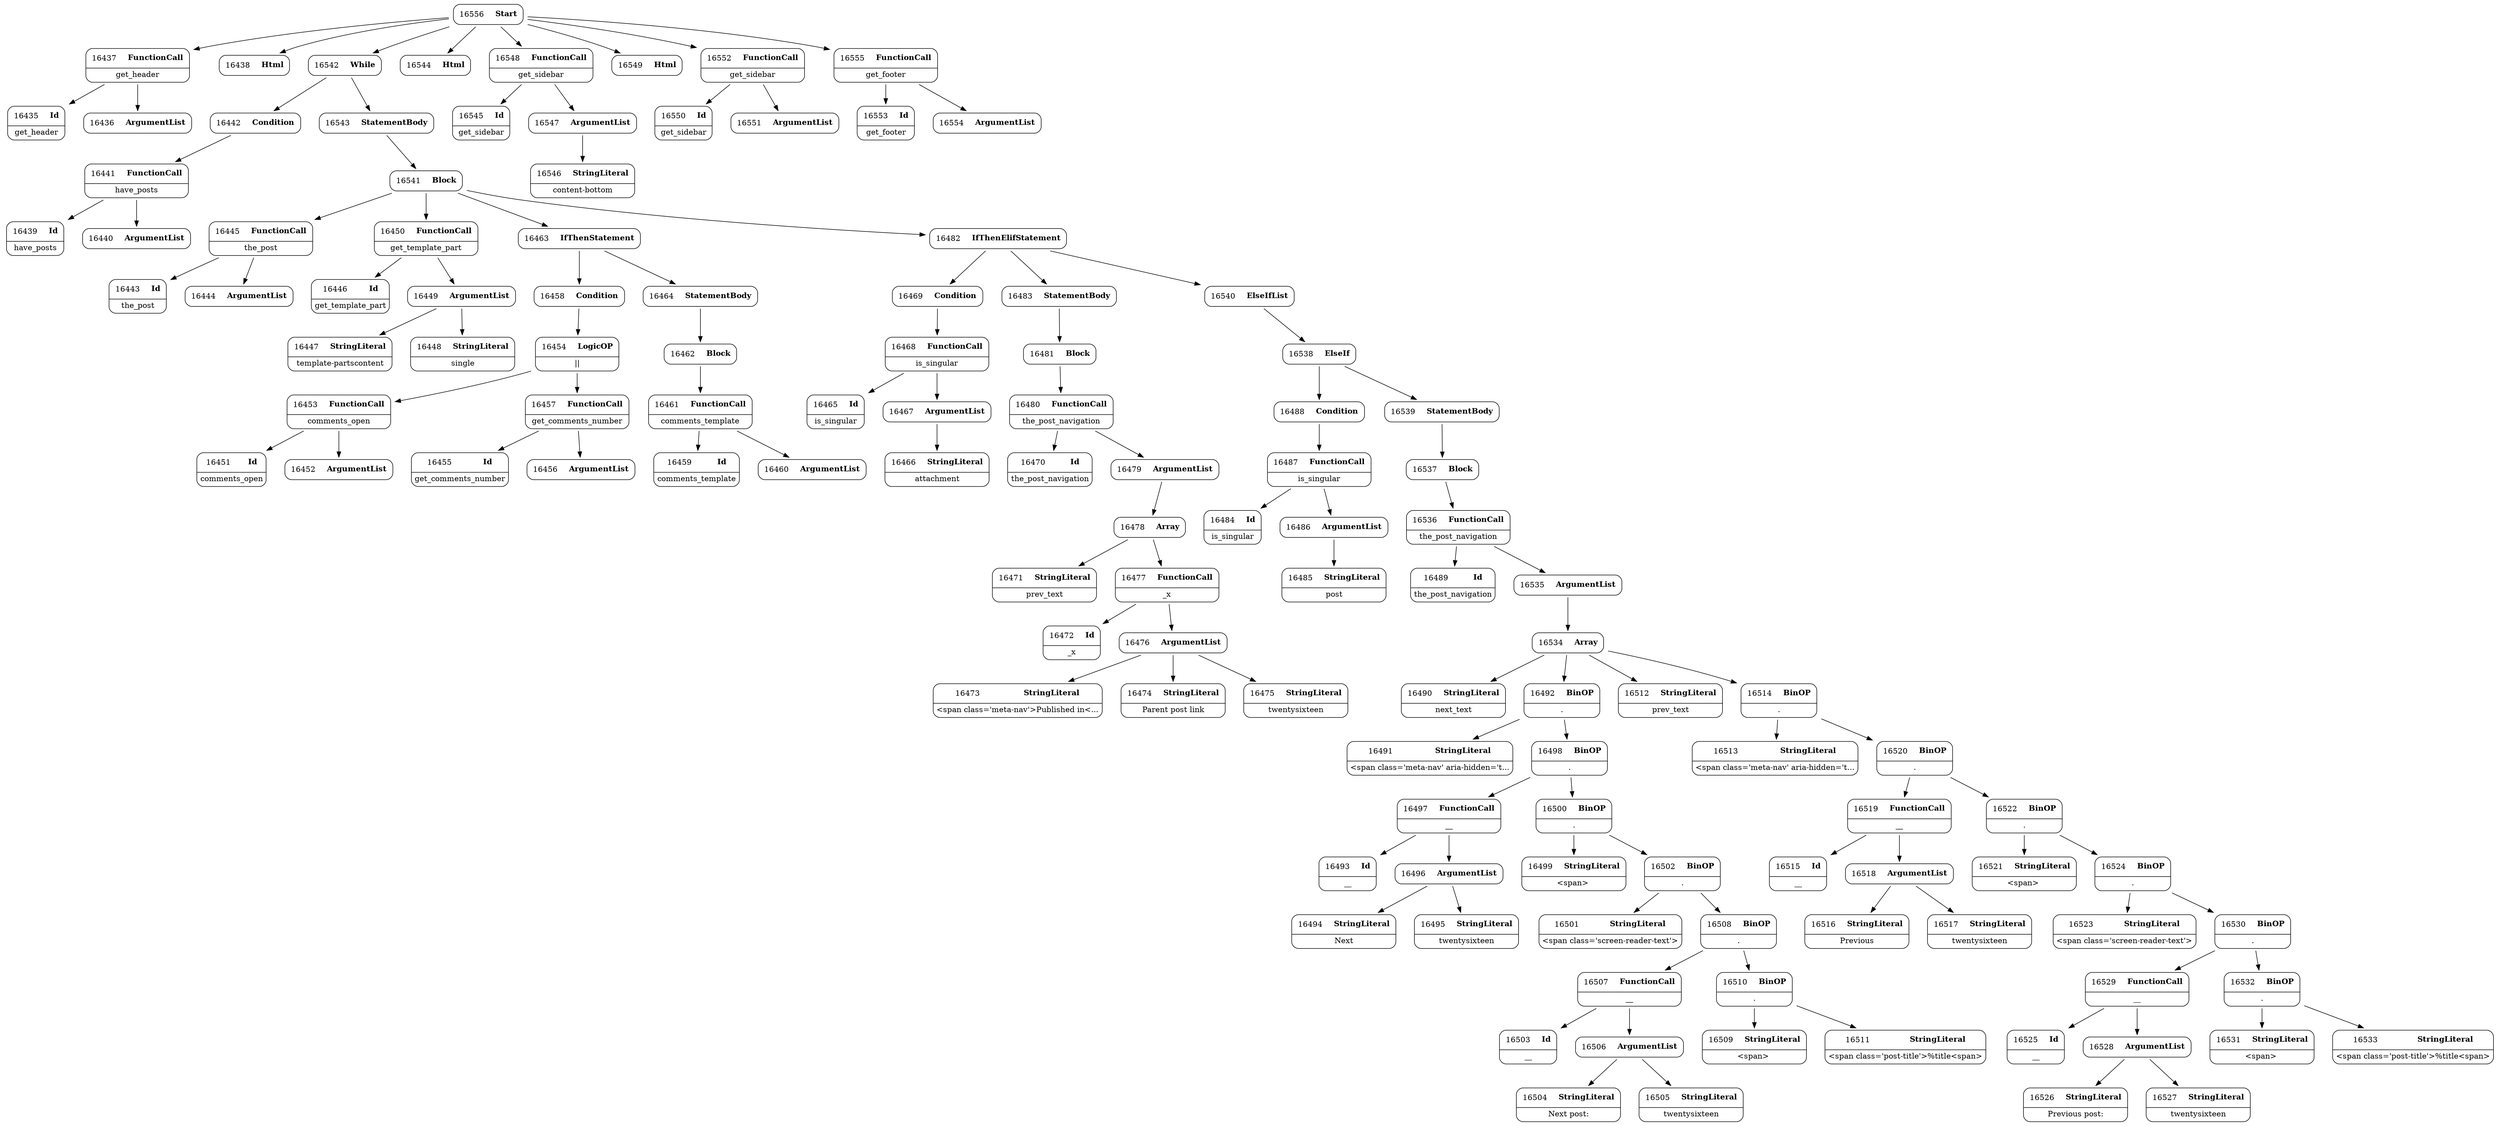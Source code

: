 digraph ast {
node [shape=none];
16435 [label=<<TABLE border='1' cellspacing='0' cellpadding='10' style='rounded' ><TR><TD border='0'>16435</TD><TD border='0'><B>Id</B></TD></TR><HR/><TR><TD border='0' cellpadding='5' colspan='2'>get_header</TD></TR></TABLE>>];
16436 [label=<<TABLE border='1' cellspacing='0' cellpadding='10' style='rounded' ><TR><TD border='0'>16436</TD><TD border='0'><B>ArgumentList</B></TD></TR></TABLE>>];
16437 [label=<<TABLE border='1' cellspacing='0' cellpadding='10' style='rounded' ><TR><TD border='0'>16437</TD><TD border='0'><B>FunctionCall</B></TD></TR><HR/><TR><TD border='0' cellpadding='5' colspan='2'>get_header</TD></TR></TABLE>>];
16437 -> 16435 [weight=2];
16437 -> 16436 [weight=2];
16438 [label=<<TABLE border='1' cellspacing='0' cellpadding='10' style='rounded' ><TR><TD border='0'>16438</TD><TD border='0'><B>Html</B></TD></TR></TABLE>>];
16439 [label=<<TABLE border='1' cellspacing='0' cellpadding='10' style='rounded' ><TR><TD border='0'>16439</TD><TD border='0'><B>Id</B></TD></TR><HR/><TR><TD border='0' cellpadding='5' colspan='2'>have_posts</TD></TR></TABLE>>];
16440 [label=<<TABLE border='1' cellspacing='0' cellpadding='10' style='rounded' ><TR><TD border='0'>16440</TD><TD border='0'><B>ArgumentList</B></TD></TR></TABLE>>];
16441 [label=<<TABLE border='1' cellspacing='0' cellpadding='10' style='rounded' ><TR><TD border='0'>16441</TD><TD border='0'><B>FunctionCall</B></TD></TR><HR/><TR><TD border='0' cellpadding='5' colspan='2'>have_posts</TD></TR></TABLE>>];
16441 -> 16439 [weight=2];
16441 -> 16440 [weight=2];
16442 [label=<<TABLE border='1' cellspacing='0' cellpadding='10' style='rounded' ><TR><TD border='0'>16442</TD><TD border='0'><B>Condition</B></TD></TR></TABLE>>];
16442 -> 16441 [weight=2];
16443 [label=<<TABLE border='1' cellspacing='0' cellpadding='10' style='rounded' ><TR><TD border='0'>16443</TD><TD border='0'><B>Id</B></TD></TR><HR/><TR><TD border='0' cellpadding='5' colspan='2'>the_post</TD></TR></TABLE>>];
16444 [label=<<TABLE border='1' cellspacing='0' cellpadding='10' style='rounded' ><TR><TD border='0'>16444</TD><TD border='0'><B>ArgumentList</B></TD></TR></TABLE>>];
16445 [label=<<TABLE border='1' cellspacing='0' cellpadding='10' style='rounded' ><TR><TD border='0'>16445</TD><TD border='0'><B>FunctionCall</B></TD></TR><HR/><TR><TD border='0' cellpadding='5' colspan='2'>the_post</TD></TR></TABLE>>];
16445 -> 16443 [weight=2];
16445 -> 16444 [weight=2];
16446 [label=<<TABLE border='1' cellspacing='0' cellpadding='10' style='rounded' ><TR><TD border='0'>16446</TD><TD border='0'><B>Id</B></TD></TR><HR/><TR><TD border='0' cellpadding='5' colspan='2'>get_template_part</TD></TR></TABLE>>];
16447 [label=<<TABLE border='1' cellspacing='0' cellpadding='10' style='rounded' ><TR><TD border='0'>16447</TD><TD border='0'><B>StringLiteral</B></TD></TR><HR/><TR><TD border='0' cellpadding='5' colspan='2'>template-partscontent</TD></TR></TABLE>>];
16448 [label=<<TABLE border='1' cellspacing='0' cellpadding='10' style='rounded' ><TR><TD border='0'>16448</TD><TD border='0'><B>StringLiteral</B></TD></TR><HR/><TR><TD border='0' cellpadding='5' colspan='2'>single</TD></TR></TABLE>>];
16449 [label=<<TABLE border='1' cellspacing='0' cellpadding='10' style='rounded' ><TR><TD border='0'>16449</TD><TD border='0'><B>ArgumentList</B></TD></TR></TABLE>>];
16449 -> 16447 [weight=2];
16449 -> 16448 [weight=2];
16450 [label=<<TABLE border='1' cellspacing='0' cellpadding='10' style='rounded' ><TR><TD border='0'>16450</TD><TD border='0'><B>FunctionCall</B></TD></TR><HR/><TR><TD border='0' cellpadding='5' colspan='2'>get_template_part</TD></TR></TABLE>>];
16450 -> 16446 [weight=2];
16450 -> 16449 [weight=2];
16451 [label=<<TABLE border='1' cellspacing='0' cellpadding='10' style='rounded' ><TR><TD border='0'>16451</TD><TD border='0'><B>Id</B></TD></TR><HR/><TR><TD border='0' cellpadding='5' colspan='2'>comments_open</TD></TR></TABLE>>];
16452 [label=<<TABLE border='1' cellspacing='0' cellpadding='10' style='rounded' ><TR><TD border='0'>16452</TD><TD border='0'><B>ArgumentList</B></TD></TR></TABLE>>];
16453 [label=<<TABLE border='1' cellspacing='0' cellpadding='10' style='rounded' ><TR><TD border='0'>16453</TD><TD border='0'><B>FunctionCall</B></TD></TR><HR/><TR><TD border='0' cellpadding='5' colspan='2'>comments_open</TD></TR></TABLE>>];
16453 -> 16451 [weight=2];
16453 -> 16452 [weight=2];
16454 [label=<<TABLE border='1' cellspacing='0' cellpadding='10' style='rounded' ><TR><TD border='0'>16454</TD><TD border='0'><B>LogicOP</B></TD></TR><HR/><TR><TD border='0' cellpadding='5' colspan='2'>||</TD></TR></TABLE>>];
16454 -> 16453 [weight=2];
16454 -> 16457 [weight=2];
16455 [label=<<TABLE border='1' cellspacing='0' cellpadding='10' style='rounded' ><TR><TD border='0'>16455</TD><TD border='0'><B>Id</B></TD></TR><HR/><TR><TD border='0' cellpadding='5' colspan='2'>get_comments_number</TD></TR></TABLE>>];
16456 [label=<<TABLE border='1' cellspacing='0' cellpadding='10' style='rounded' ><TR><TD border='0'>16456</TD><TD border='0'><B>ArgumentList</B></TD></TR></TABLE>>];
16457 [label=<<TABLE border='1' cellspacing='0' cellpadding='10' style='rounded' ><TR><TD border='0'>16457</TD><TD border='0'><B>FunctionCall</B></TD></TR><HR/><TR><TD border='0' cellpadding='5' colspan='2'>get_comments_number</TD></TR></TABLE>>];
16457 -> 16455 [weight=2];
16457 -> 16456 [weight=2];
16458 [label=<<TABLE border='1' cellspacing='0' cellpadding='10' style='rounded' ><TR><TD border='0'>16458</TD><TD border='0'><B>Condition</B></TD></TR></TABLE>>];
16458 -> 16454 [weight=2];
16459 [label=<<TABLE border='1' cellspacing='0' cellpadding='10' style='rounded' ><TR><TD border='0'>16459</TD><TD border='0'><B>Id</B></TD></TR><HR/><TR><TD border='0' cellpadding='5' colspan='2'>comments_template</TD></TR></TABLE>>];
16460 [label=<<TABLE border='1' cellspacing='0' cellpadding='10' style='rounded' ><TR><TD border='0'>16460</TD><TD border='0'><B>ArgumentList</B></TD></TR></TABLE>>];
16461 [label=<<TABLE border='1' cellspacing='0' cellpadding='10' style='rounded' ><TR><TD border='0'>16461</TD><TD border='0'><B>FunctionCall</B></TD></TR><HR/><TR><TD border='0' cellpadding='5' colspan='2'>comments_template</TD></TR></TABLE>>];
16461 -> 16459 [weight=2];
16461 -> 16460 [weight=2];
16462 [label=<<TABLE border='1' cellspacing='0' cellpadding='10' style='rounded' ><TR><TD border='0'>16462</TD><TD border='0'><B>Block</B></TD></TR></TABLE>>];
16462 -> 16461 [weight=2];
16463 [label=<<TABLE border='1' cellspacing='0' cellpadding='10' style='rounded' ><TR><TD border='0'>16463</TD><TD border='0'><B>IfThenStatement</B></TD></TR></TABLE>>];
16463 -> 16458 [weight=2];
16463 -> 16464 [weight=2];
16464 [label=<<TABLE border='1' cellspacing='0' cellpadding='10' style='rounded' ><TR><TD border='0'>16464</TD><TD border='0'><B>StatementBody</B></TD></TR></TABLE>>];
16464 -> 16462 [weight=2];
16465 [label=<<TABLE border='1' cellspacing='0' cellpadding='10' style='rounded' ><TR><TD border='0'>16465</TD><TD border='0'><B>Id</B></TD></TR><HR/><TR><TD border='0' cellpadding='5' colspan='2'>is_singular</TD></TR></TABLE>>];
16466 [label=<<TABLE border='1' cellspacing='0' cellpadding='10' style='rounded' ><TR><TD border='0'>16466</TD><TD border='0'><B>StringLiteral</B></TD></TR><HR/><TR><TD border='0' cellpadding='5' colspan='2'>attachment</TD></TR></TABLE>>];
16467 [label=<<TABLE border='1' cellspacing='0' cellpadding='10' style='rounded' ><TR><TD border='0'>16467</TD><TD border='0'><B>ArgumentList</B></TD></TR></TABLE>>];
16467 -> 16466 [weight=2];
16468 [label=<<TABLE border='1' cellspacing='0' cellpadding='10' style='rounded' ><TR><TD border='0'>16468</TD><TD border='0'><B>FunctionCall</B></TD></TR><HR/><TR><TD border='0' cellpadding='5' colspan='2'>is_singular</TD></TR></TABLE>>];
16468 -> 16465 [weight=2];
16468 -> 16467 [weight=2];
16469 [label=<<TABLE border='1' cellspacing='0' cellpadding='10' style='rounded' ><TR><TD border='0'>16469</TD><TD border='0'><B>Condition</B></TD></TR></TABLE>>];
16469 -> 16468 [weight=2];
16470 [label=<<TABLE border='1' cellspacing='0' cellpadding='10' style='rounded' ><TR><TD border='0'>16470</TD><TD border='0'><B>Id</B></TD></TR><HR/><TR><TD border='0' cellpadding='5' colspan='2'>the_post_navigation</TD></TR></TABLE>>];
16471 [label=<<TABLE border='1' cellspacing='0' cellpadding='10' style='rounded' ><TR><TD border='0'>16471</TD><TD border='0'><B>StringLiteral</B></TD></TR><HR/><TR><TD border='0' cellpadding='5' colspan='2'>prev_text</TD></TR></TABLE>>];
16472 [label=<<TABLE border='1' cellspacing='0' cellpadding='10' style='rounded' ><TR><TD border='0'>16472</TD><TD border='0'><B>Id</B></TD></TR><HR/><TR><TD border='0' cellpadding='5' colspan='2'>_x</TD></TR></TABLE>>];
16473 [label=<<TABLE border='1' cellspacing='0' cellpadding='10' style='rounded' ><TR><TD border='0'>16473</TD><TD border='0'><B>StringLiteral</B></TD></TR><HR/><TR><TD border='0' cellpadding='5' colspan='2'>&lt;span class='meta-nav'&gt;Published in&lt;...</TD></TR></TABLE>>];
16474 [label=<<TABLE border='1' cellspacing='0' cellpadding='10' style='rounded' ><TR><TD border='0'>16474</TD><TD border='0'><B>StringLiteral</B></TD></TR><HR/><TR><TD border='0' cellpadding='5' colspan='2'>Parent post link</TD></TR></TABLE>>];
16475 [label=<<TABLE border='1' cellspacing='0' cellpadding='10' style='rounded' ><TR><TD border='0'>16475</TD><TD border='0'><B>StringLiteral</B></TD></TR><HR/><TR><TD border='0' cellpadding='5' colspan='2'>twentysixteen</TD></TR></TABLE>>];
16476 [label=<<TABLE border='1' cellspacing='0' cellpadding='10' style='rounded' ><TR><TD border='0'>16476</TD><TD border='0'><B>ArgumentList</B></TD></TR></TABLE>>];
16476 -> 16473 [weight=2];
16476 -> 16474 [weight=2];
16476 -> 16475 [weight=2];
16477 [label=<<TABLE border='1' cellspacing='0' cellpadding='10' style='rounded' ><TR><TD border='0'>16477</TD><TD border='0'><B>FunctionCall</B></TD></TR><HR/><TR><TD border='0' cellpadding='5' colspan='2'>_x</TD></TR></TABLE>>];
16477 -> 16472 [weight=2];
16477 -> 16476 [weight=2];
16478 [label=<<TABLE border='1' cellspacing='0' cellpadding='10' style='rounded' ><TR><TD border='0'>16478</TD><TD border='0'><B>Array</B></TD></TR></TABLE>>];
16478 -> 16471 [weight=2];
16478 -> 16477 [weight=2];
16479 [label=<<TABLE border='1' cellspacing='0' cellpadding='10' style='rounded' ><TR><TD border='0'>16479</TD><TD border='0'><B>ArgumentList</B></TD></TR></TABLE>>];
16479 -> 16478 [weight=2];
16480 [label=<<TABLE border='1' cellspacing='0' cellpadding='10' style='rounded' ><TR><TD border='0'>16480</TD><TD border='0'><B>FunctionCall</B></TD></TR><HR/><TR><TD border='0' cellpadding='5' colspan='2'>the_post_navigation</TD></TR></TABLE>>];
16480 -> 16470 [weight=2];
16480 -> 16479 [weight=2];
16481 [label=<<TABLE border='1' cellspacing='0' cellpadding='10' style='rounded' ><TR><TD border='0'>16481</TD><TD border='0'><B>Block</B></TD></TR></TABLE>>];
16481 -> 16480 [weight=2];
16482 [label=<<TABLE border='1' cellspacing='0' cellpadding='10' style='rounded' ><TR><TD border='0'>16482</TD><TD border='0'><B>IfThenElifStatement</B></TD></TR></TABLE>>];
16482 -> 16469 [weight=2];
16482 -> 16483 [weight=2];
16482 -> 16540 [weight=2];
16483 [label=<<TABLE border='1' cellspacing='0' cellpadding='10' style='rounded' ><TR><TD border='0'>16483</TD><TD border='0'><B>StatementBody</B></TD></TR></TABLE>>];
16483 -> 16481 [weight=2];
16484 [label=<<TABLE border='1' cellspacing='0' cellpadding='10' style='rounded' ><TR><TD border='0'>16484</TD><TD border='0'><B>Id</B></TD></TR><HR/><TR><TD border='0' cellpadding='5' colspan='2'>is_singular</TD></TR></TABLE>>];
16485 [label=<<TABLE border='1' cellspacing='0' cellpadding='10' style='rounded' ><TR><TD border='0'>16485</TD><TD border='0'><B>StringLiteral</B></TD></TR><HR/><TR><TD border='0' cellpadding='5' colspan='2'>post</TD></TR></TABLE>>];
16486 [label=<<TABLE border='1' cellspacing='0' cellpadding='10' style='rounded' ><TR><TD border='0'>16486</TD><TD border='0'><B>ArgumentList</B></TD></TR></TABLE>>];
16486 -> 16485 [weight=2];
16487 [label=<<TABLE border='1' cellspacing='0' cellpadding='10' style='rounded' ><TR><TD border='0'>16487</TD><TD border='0'><B>FunctionCall</B></TD></TR><HR/><TR><TD border='0' cellpadding='5' colspan='2'>is_singular</TD></TR></TABLE>>];
16487 -> 16484 [weight=2];
16487 -> 16486 [weight=2];
16488 [label=<<TABLE border='1' cellspacing='0' cellpadding='10' style='rounded' ><TR><TD border='0'>16488</TD><TD border='0'><B>Condition</B></TD></TR></TABLE>>];
16488 -> 16487 [weight=2];
16489 [label=<<TABLE border='1' cellspacing='0' cellpadding='10' style='rounded' ><TR><TD border='0'>16489</TD><TD border='0'><B>Id</B></TD></TR><HR/><TR><TD border='0' cellpadding='5' colspan='2'>the_post_navigation</TD></TR></TABLE>>];
16490 [label=<<TABLE border='1' cellspacing='0' cellpadding='10' style='rounded' ><TR><TD border='0'>16490</TD><TD border='0'><B>StringLiteral</B></TD></TR><HR/><TR><TD border='0' cellpadding='5' colspan='2'>next_text</TD></TR></TABLE>>];
16491 [label=<<TABLE border='1' cellspacing='0' cellpadding='10' style='rounded' ><TR><TD border='0'>16491</TD><TD border='0'><B>StringLiteral</B></TD></TR><HR/><TR><TD border='0' cellpadding='5' colspan='2'>&lt;span class='meta-nav' aria-hidden='t...</TD></TR></TABLE>>];
16492 [label=<<TABLE border='1' cellspacing='0' cellpadding='10' style='rounded' ><TR><TD border='0'>16492</TD><TD border='0'><B>BinOP</B></TD></TR><HR/><TR><TD border='0' cellpadding='5' colspan='2'>.</TD></TR></TABLE>>];
16492 -> 16491 [weight=2];
16492 -> 16498 [weight=2];
16493 [label=<<TABLE border='1' cellspacing='0' cellpadding='10' style='rounded' ><TR><TD border='0'>16493</TD><TD border='0'><B>Id</B></TD></TR><HR/><TR><TD border='0' cellpadding='5' colspan='2'>__</TD></TR></TABLE>>];
16494 [label=<<TABLE border='1' cellspacing='0' cellpadding='10' style='rounded' ><TR><TD border='0'>16494</TD><TD border='0'><B>StringLiteral</B></TD></TR><HR/><TR><TD border='0' cellpadding='5' colspan='2'>Next</TD></TR></TABLE>>];
16495 [label=<<TABLE border='1' cellspacing='0' cellpadding='10' style='rounded' ><TR><TD border='0'>16495</TD><TD border='0'><B>StringLiteral</B></TD></TR><HR/><TR><TD border='0' cellpadding='5' colspan='2'>twentysixteen</TD></TR></TABLE>>];
16496 [label=<<TABLE border='1' cellspacing='0' cellpadding='10' style='rounded' ><TR><TD border='0'>16496</TD><TD border='0'><B>ArgumentList</B></TD></TR></TABLE>>];
16496 -> 16494 [weight=2];
16496 -> 16495 [weight=2];
16497 [label=<<TABLE border='1' cellspacing='0' cellpadding='10' style='rounded' ><TR><TD border='0'>16497</TD><TD border='0'><B>FunctionCall</B></TD></TR><HR/><TR><TD border='0' cellpadding='5' colspan='2'>__</TD></TR></TABLE>>];
16497 -> 16493 [weight=2];
16497 -> 16496 [weight=2];
16498 [label=<<TABLE border='1' cellspacing='0' cellpadding='10' style='rounded' ><TR><TD border='0'>16498</TD><TD border='0'><B>BinOP</B></TD></TR><HR/><TR><TD border='0' cellpadding='5' colspan='2'>.</TD></TR></TABLE>>];
16498 -> 16497 [weight=2];
16498 -> 16500 [weight=2];
16499 [label=<<TABLE border='1' cellspacing='0' cellpadding='10' style='rounded' ><TR><TD border='0'>16499</TD><TD border='0'><B>StringLiteral</B></TD></TR><HR/><TR><TD border='0' cellpadding='5' colspan='2'>&lt;span&gt; </TD></TR></TABLE>>];
16500 [label=<<TABLE border='1' cellspacing='0' cellpadding='10' style='rounded' ><TR><TD border='0'>16500</TD><TD border='0'><B>BinOP</B></TD></TR><HR/><TR><TD border='0' cellpadding='5' colspan='2'>.</TD></TR></TABLE>>];
16500 -> 16499 [weight=2];
16500 -> 16502 [weight=2];
16501 [label=<<TABLE border='1' cellspacing='0' cellpadding='10' style='rounded' ><TR><TD border='0'>16501</TD><TD border='0'><B>StringLiteral</B></TD></TR><HR/><TR><TD border='0' cellpadding='5' colspan='2'>&lt;span class='screen-reader-text'&gt;</TD></TR></TABLE>>];
16502 [label=<<TABLE border='1' cellspacing='0' cellpadding='10' style='rounded' ><TR><TD border='0'>16502</TD><TD border='0'><B>BinOP</B></TD></TR><HR/><TR><TD border='0' cellpadding='5' colspan='2'>.</TD></TR></TABLE>>];
16502 -> 16501 [weight=2];
16502 -> 16508 [weight=2];
16503 [label=<<TABLE border='1' cellspacing='0' cellpadding='10' style='rounded' ><TR><TD border='0'>16503</TD><TD border='0'><B>Id</B></TD></TR><HR/><TR><TD border='0' cellpadding='5' colspan='2'>__</TD></TR></TABLE>>];
16504 [label=<<TABLE border='1' cellspacing='0' cellpadding='10' style='rounded' ><TR><TD border='0'>16504</TD><TD border='0'><B>StringLiteral</B></TD></TR><HR/><TR><TD border='0' cellpadding='5' colspan='2'>Next post:</TD></TR></TABLE>>];
16505 [label=<<TABLE border='1' cellspacing='0' cellpadding='10' style='rounded' ><TR><TD border='0'>16505</TD><TD border='0'><B>StringLiteral</B></TD></TR><HR/><TR><TD border='0' cellpadding='5' colspan='2'>twentysixteen</TD></TR></TABLE>>];
16506 [label=<<TABLE border='1' cellspacing='0' cellpadding='10' style='rounded' ><TR><TD border='0'>16506</TD><TD border='0'><B>ArgumentList</B></TD></TR></TABLE>>];
16506 -> 16504 [weight=2];
16506 -> 16505 [weight=2];
16507 [label=<<TABLE border='1' cellspacing='0' cellpadding='10' style='rounded' ><TR><TD border='0'>16507</TD><TD border='0'><B>FunctionCall</B></TD></TR><HR/><TR><TD border='0' cellpadding='5' colspan='2'>__</TD></TR></TABLE>>];
16507 -> 16503 [weight=2];
16507 -> 16506 [weight=2];
16508 [label=<<TABLE border='1' cellspacing='0' cellpadding='10' style='rounded' ><TR><TD border='0'>16508</TD><TD border='0'><B>BinOP</B></TD></TR><HR/><TR><TD border='0' cellpadding='5' colspan='2'>.</TD></TR></TABLE>>];
16508 -> 16507 [weight=2];
16508 -> 16510 [weight=2];
16509 [label=<<TABLE border='1' cellspacing='0' cellpadding='10' style='rounded' ><TR><TD border='0'>16509</TD><TD border='0'><B>StringLiteral</B></TD></TR><HR/><TR><TD border='0' cellpadding='5' colspan='2'>&lt;span&gt; </TD></TR></TABLE>>];
16510 [label=<<TABLE border='1' cellspacing='0' cellpadding='10' style='rounded' ><TR><TD border='0'>16510</TD><TD border='0'><B>BinOP</B></TD></TR><HR/><TR><TD border='0' cellpadding='5' colspan='2'>.</TD></TR></TABLE>>];
16510 -> 16509 [weight=2];
16510 -> 16511 [weight=2];
16511 [label=<<TABLE border='1' cellspacing='0' cellpadding='10' style='rounded' ><TR><TD border='0'>16511</TD><TD border='0'><B>StringLiteral</B></TD></TR><HR/><TR><TD border='0' cellpadding='5' colspan='2'>&lt;span class='post-title'&gt;%title&lt;span&gt;</TD></TR></TABLE>>];
16512 [label=<<TABLE border='1' cellspacing='0' cellpadding='10' style='rounded' ><TR><TD border='0'>16512</TD><TD border='0'><B>StringLiteral</B></TD></TR><HR/><TR><TD border='0' cellpadding='5' colspan='2'>prev_text</TD></TR></TABLE>>];
16513 [label=<<TABLE border='1' cellspacing='0' cellpadding='10' style='rounded' ><TR><TD border='0'>16513</TD><TD border='0'><B>StringLiteral</B></TD></TR><HR/><TR><TD border='0' cellpadding='5' colspan='2'>&lt;span class='meta-nav' aria-hidden='t...</TD></TR></TABLE>>];
16514 [label=<<TABLE border='1' cellspacing='0' cellpadding='10' style='rounded' ><TR><TD border='0'>16514</TD><TD border='0'><B>BinOP</B></TD></TR><HR/><TR><TD border='0' cellpadding='5' colspan='2'>.</TD></TR></TABLE>>];
16514 -> 16513 [weight=2];
16514 -> 16520 [weight=2];
16515 [label=<<TABLE border='1' cellspacing='0' cellpadding='10' style='rounded' ><TR><TD border='0'>16515</TD><TD border='0'><B>Id</B></TD></TR><HR/><TR><TD border='0' cellpadding='5' colspan='2'>__</TD></TR></TABLE>>];
16516 [label=<<TABLE border='1' cellspacing='0' cellpadding='10' style='rounded' ><TR><TD border='0'>16516</TD><TD border='0'><B>StringLiteral</B></TD></TR><HR/><TR><TD border='0' cellpadding='5' colspan='2'>Previous</TD></TR></TABLE>>];
16517 [label=<<TABLE border='1' cellspacing='0' cellpadding='10' style='rounded' ><TR><TD border='0'>16517</TD><TD border='0'><B>StringLiteral</B></TD></TR><HR/><TR><TD border='0' cellpadding='5' colspan='2'>twentysixteen</TD></TR></TABLE>>];
16518 [label=<<TABLE border='1' cellspacing='0' cellpadding='10' style='rounded' ><TR><TD border='0'>16518</TD><TD border='0'><B>ArgumentList</B></TD></TR></TABLE>>];
16518 -> 16516 [weight=2];
16518 -> 16517 [weight=2];
16519 [label=<<TABLE border='1' cellspacing='0' cellpadding='10' style='rounded' ><TR><TD border='0'>16519</TD><TD border='0'><B>FunctionCall</B></TD></TR><HR/><TR><TD border='0' cellpadding='5' colspan='2'>__</TD></TR></TABLE>>];
16519 -> 16515 [weight=2];
16519 -> 16518 [weight=2];
16520 [label=<<TABLE border='1' cellspacing='0' cellpadding='10' style='rounded' ><TR><TD border='0'>16520</TD><TD border='0'><B>BinOP</B></TD></TR><HR/><TR><TD border='0' cellpadding='5' colspan='2'>.</TD></TR></TABLE>>];
16520 -> 16519 [weight=2];
16520 -> 16522 [weight=2];
16521 [label=<<TABLE border='1' cellspacing='0' cellpadding='10' style='rounded' ><TR><TD border='0'>16521</TD><TD border='0'><B>StringLiteral</B></TD></TR><HR/><TR><TD border='0' cellpadding='5' colspan='2'>&lt;span&gt; </TD></TR></TABLE>>];
16522 [label=<<TABLE border='1' cellspacing='0' cellpadding='10' style='rounded' ><TR><TD border='0'>16522</TD><TD border='0'><B>BinOP</B></TD></TR><HR/><TR><TD border='0' cellpadding='5' colspan='2'>.</TD></TR></TABLE>>];
16522 -> 16521 [weight=2];
16522 -> 16524 [weight=2];
16523 [label=<<TABLE border='1' cellspacing='0' cellpadding='10' style='rounded' ><TR><TD border='0'>16523</TD><TD border='0'><B>StringLiteral</B></TD></TR><HR/><TR><TD border='0' cellpadding='5' colspan='2'>&lt;span class='screen-reader-text'&gt;</TD></TR></TABLE>>];
16524 [label=<<TABLE border='1' cellspacing='0' cellpadding='10' style='rounded' ><TR><TD border='0'>16524</TD><TD border='0'><B>BinOP</B></TD></TR><HR/><TR><TD border='0' cellpadding='5' colspan='2'>.</TD></TR></TABLE>>];
16524 -> 16523 [weight=2];
16524 -> 16530 [weight=2];
16525 [label=<<TABLE border='1' cellspacing='0' cellpadding='10' style='rounded' ><TR><TD border='0'>16525</TD><TD border='0'><B>Id</B></TD></TR><HR/><TR><TD border='0' cellpadding='5' colspan='2'>__</TD></TR></TABLE>>];
16526 [label=<<TABLE border='1' cellspacing='0' cellpadding='10' style='rounded' ><TR><TD border='0'>16526</TD><TD border='0'><B>StringLiteral</B></TD></TR><HR/><TR><TD border='0' cellpadding='5' colspan='2'>Previous post:</TD></TR></TABLE>>];
16527 [label=<<TABLE border='1' cellspacing='0' cellpadding='10' style='rounded' ><TR><TD border='0'>16527</TD><TD border='0'><B>StringLiteral</B></TD></TR><HR/><TR><TD border='0' cellpadding='5' colspan='2'>twentysixteen</TD></TR></TABLE>>];
16528 [label=<<TABLE border='1' cellspacing='0' cellpadding='10' style='rounded' ><TR><TD border='0'>16528</TD><TD border='0'><B>ArgumentList</B></TD></TR></TABLE>>];
16528 -> 16526 [weight=2];
16528 -> 16527 [weight=2];
16529 [label=<<TABLE border='1' cellspacing='0' cellpadding='10' style='rounded' ><TR><TD border='0'>16529</TD><TD border='0'><B>FunctionCall</B></TD></TR><HR/><TR><TD border='0' cellpadding='5' colspan='2'>__</TD></TR></TABLE>>];
16529 -> 16525 [weight=2];
16529 -> 16528 [weight=2];
16530 [label=<<TABLE border='1' cellspacing='0' cellpadding='10' style='rounded' ><TR><TD border='0'>16530</TD><TD border='0'><B>BinOP</B></TD></TR><HR/><TR><TD border='0' cellpadding='5' colspan='2'>.</TD></TR></TABLE>>];
16530 -> 16529 [weight=2];
16530 -> 16532 [weight=2];
16531 [label=<<TABLE border='1' cellspacing='0' cellpadding='10' style='rounded' ><TR><TD border='0'>16531</TD><TD border='0'><B>StringLiteral</B></TD></TR><HR/><TR><TD border='0' cellpadding='5' colspan='2'>&lt;span&gt; </TD></TR></TABLE>>];
16532 [label=<<TABLE border='1' cellspacing='0' cellpadding='10' style='rounded' ><TR><TD border='0'>16532</TD><TD border='0'><B>BinOP</B></TD></TR><HR/><TR><TD border='0' cellpadding='5' colspan='2'>.</TD></TR></TABLE>>];
16532 -> 16531 [weight=2];
16532 -> 16533 [weight=2];
16533 [label=<<TABLE border='1' cellspacing='0' cellpadding='10' style='rounded' ><TR><TD border='0'>16533</TD><TD border='0'><B>StringLiteral</B></TD></TR><HR/><TR><TD border='0' cellpadding='5' colspan='2'>&lt;span class='post-title'&gt;%title&lt;span&gt;</TD></TR></TABLE>>];
16534 [label=<<TABLE border='1' cellspacing='0' cellpadding='10' style='rounded' ><TR><TD border='0'>16534</TD><TD border='0'><B>Array</B></TD></TR></TABLE>>];
16534 -> 16490 [weight=2];
16534 -> 16492 [weight=2];
16534 -> 16512 [weight=2];
16534 -> 16514 [weight=2];
16535 [label=<<TABLE border='1' cellspacing='0' cellpadding='10' style='rounded' ><TR><TD border='0'>16535</TD><TD border='0'><B>ArgumentList</B></TD></TR></TABLE>>];
16535 -> 16534 [weight=2];
16536 [label=<<TABLE border='1' cellspacing='0' cellpadding='10' style='rounded' ><TR><TD border='0'>16536</TD><TD border='0'><B>FunctionCall</B></TD></TR><HR/><TR><TD border='0' cellpadding='5' colspan='2'>the_post_navigation</TD></TR></TABLE>>];
16536 -> 16489 [weight=2];
16536 -> 16535 [weight=2];
16537 [label=<<TABLE border='1' cellspacing='0' cellpadding='10' style='rounded' ><TR><TD border='0'>16537</TD><TD border='0'><B>Block</B></TD></TR></TABLE>>];
16537 -> 16536 [weight=2];
16538 [label=<<TABLE border='1' cellspacing='0' cellpadding='10' style='rounded' ><TR><TD border='0'>16538</TD><TD border='0'><B>ElseIf</B></TD></TR></TABLE>>];
16538 -> 16488 [weight=2];
16538 -> 16539 [weight=2];
16539 [label=<<TABLE border='1' cellspacing='0' cellpadding='10' style='rounded' ><TR><TD border='0'>16539</TD><TD border='0'><B>StatementBody</B></TD></TR></TABLE>>];
16539 -> 16537 [weight=2];
16540 [label=<<TABLE border='1' cellspacing='0' cellpadding='10' style='rounded' ><TR><TD border='0'>16540</TD><TD border='0'><B>ElseIfList</B></TD></TR></TABLE>>];
16540 -> 16538 [weight=2];
16541 [label=<<TABLE border='1' cellspacing='0' cellpadding='10' style='rounded' ><TR><TD border='0'>16541</TD><TD border='0'><B>Block</B></TD></TR></TABLE>>];
16541 -> 16445 [weight=2];
16541 -> 16450 [weight=2];
16541 -> 16463 [weight=2];
16541 -> 16482 [weight=2];
16542 [label=<<TABLE border='1' cellspacing='0' cellpadding='10' style='rounded' ><TR><TD border='0'>16542</TD><TD border='0'><B>While</B></TD></TR></TABLE>>];
16542 -> 16442 [weight=2];
16542 -> 16543 [weight=2];
16543 [label=<<TABLE border='1' cellspacing='0' cellpadding='10' style='rounded' ><TR><TD border='0'>16543</TD><TD border='0'><B>StatementBody</B></TD></TR></TABLE>>];
16543 -> 16541 [weight=2];
16544 [label=<<TABLE border='1' cellspacing='0' cellpadding='10' style='rounded' ><TR><TD border='0'>16544</TD><TD border='0'><B>Html</B></TD></TR></TABLE>>];
16545 [label=<<TABLE border='1' cellspacing='0' cellpadding='10' style='rounded' ><TR><TD border='0'>16545</TD><TD border='0'><B>Id</B></TD></TR><HR/><TR><TD border='0' cellpadding='5' colspan='2'>get_sidebar</TD></TR></TABLE>>];
16546 [label=<<TABLE border='1' cellspacing='0' cellpadding='10' style='rounded' ><TR><TD border='0'>16546</TD><TD border='0'><B>StringLiteral</B></TD></TR><HR/><TR><TD border='0' cellpadding='5' colspan='2'>content-bottom</TD></TR></TABLE>>];
16547 [label=<<TABLE border='1' cellspacing='0' cellpadding='10' style='rounded' ><TR><TD border='0'>16547</TD><TD border='0'><B>ArgumentList</B></TD></TR></TABLE>>];
16547 -> 16546 [weight=2];
16548 [label=<<TABLE border='1' cellspacing='0' cellpadding='10' style='rounded' ><TR><TD border='0'>16548</TD><TD border='0'><B>FunctionCall</B></TD></TR><HR/><TR><TD border='0' cellpadding='5' colspan='2'>get_sidebar</TD></TR></TABLE>>];
16548 -> 16545 [weight=2];
16548 -> 16547 [weight=2];
16549 [label=<<TABLE border='1' cellspacing='0' cellpadding='10' style='rounded' ><TR><TD border='0'>16549</TD><TD border='0'><B>Html</B></TD></TR></TABLE>>];
16550 [label=<<TABLE border='1' cellspacing='0' cellpadding='10' style='rounded' ><TR><TD border='0'>16550</TD><TD border='0'><B>Id</B></TD></TR><HR/><TR><TD border='0' cellpadding='5' colspan='2'>get_sidebar</TD></TR></TABLE>>];
16551 [label=<<TABLE border='1' cellspacing='0' cellpadding='10' style='rounded' ><TR><TD border='0'>16551</TD><TD border='0'><B>ArgumentList</B></TD></TR></TABLE>>];
16552 [label=<<TABLE border='1' cellspacing='0' cellpadding='10' style='rounded' ><TR><TD border='0'>16552</TD><TD border='0'><B>FunctionCall</B></TD></TR><HR/><TR><TD border='0' cellpadding='5' colspan='2'>get_sidebar</TD></TR></TABLE>>];
16552 -> 16550 [weight=2];
16552 -> 16551 [weight=2];
16553 [label=<<TABLE border='1' cellspacing='0' cellpadding='10' style='rounded' ><TR><TD border='0'>16553</TD><TD border='0'><B>Id</B></TD></TR><HR/><TR><TD border='0' cellpadding='5' colspan='2'>get_footer</TD></TR></TABLE>>];
16554 [label=<<TABLE border='1' cellspacing='0' cellpadding='10' style='rounded' ><TR><TD border='0'>16554</TD><TD border='0'><B>ArgumentList</B></TD></TR></TABLE>>];
16555 [label=<<TABLE border='1' cellspacing='0' cellpadding='10' style='rounded' ><TR><TD border='0'>16555</TD><TD border='0'><B>FunctionCall</B></TD></TR><HR/><TR><TD border='0' cellpadding='5' colspan='2'>get_footer</TD></TR></TABLE>>];
16555 -> 16553 [weight=2];
16555 -> 16554 [weight=2];
16556 [label=<<TABLE border='1' cellspacing='0' cellpadding='10' style='rounded' ><TR><TD border='0'>16556</TD><TD border='0'><B>Start</B></TD></TR></TABLE>>];
16556 -> 16437 [weight=2];
16556 -> 16438 [weight=2];
16556 -> 16542 [weight=2];
16556 -> 16544 [weight=2];
16556 -> 16548 [weight=2];
16556 -> 16549 [weight=2];
16556 -> 16552 [weight=2];
16556 -> 16555 [weight=2];
}
